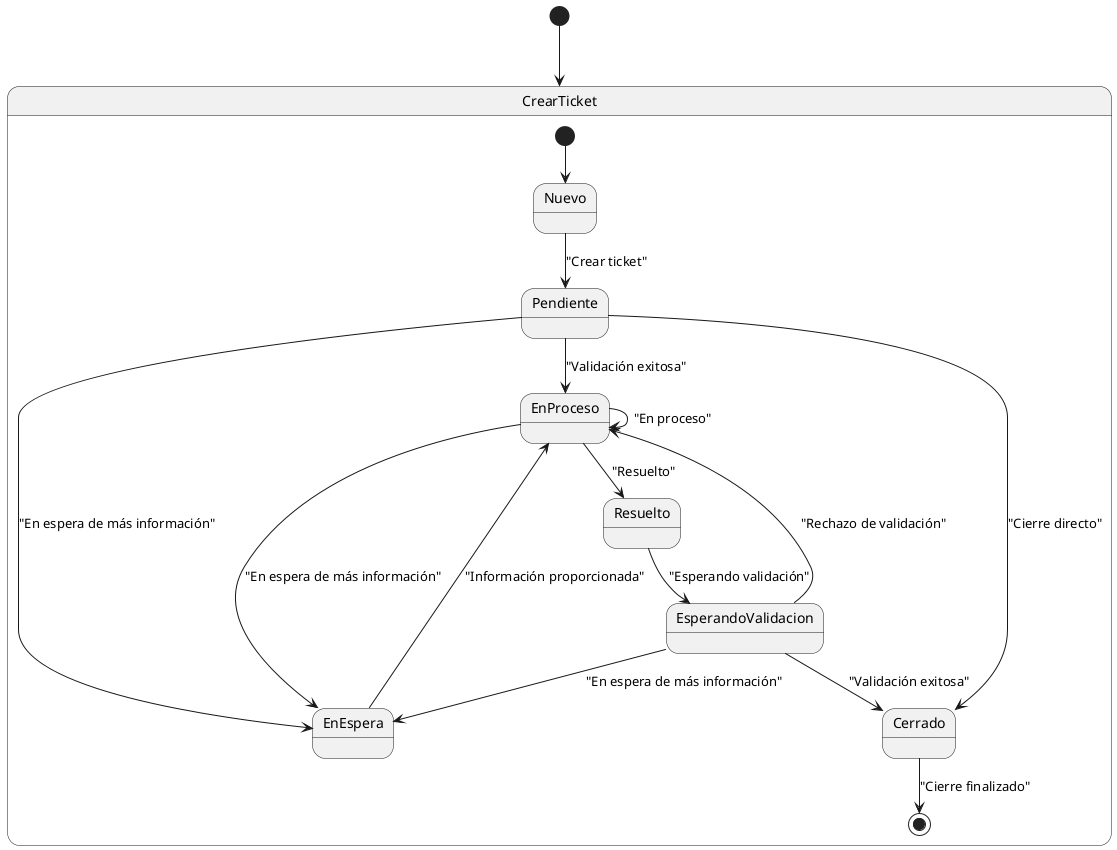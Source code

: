 @startuml

[*] --> CrearTicket

state CrearTicket {
  [*] --> Nuevo
  Nuevo --> Pendiente : "Crear ticket"
  Pendiente --> EnProceso : "Validación exitosa"
  Pendiente --> Cerrado : "Cierre directo"
  Pendiente --> EnEspera : "En espera de más información"
  EnProceso --> Resuelto : "Resuelto"
  EnProceso --> EnProceso : "En proceso"
  EnProceso --> EnEspera : "En espera de más información"
  EnEspera --> EnProceso : "Información proporcionada"
  Resuelto --> EsperandoValidacion : "Esperando validación"
  EsperandoValidacion --> Cerrado : "Validación exitosa"
  EsperandoValidacion --> EnProceso : "Rechazo de validación"
  EsperandoValidacion --> EnEspera : "En espera de más información"
  Cerrado --> [*] : "Cierre finalizado"
}

@enduml
